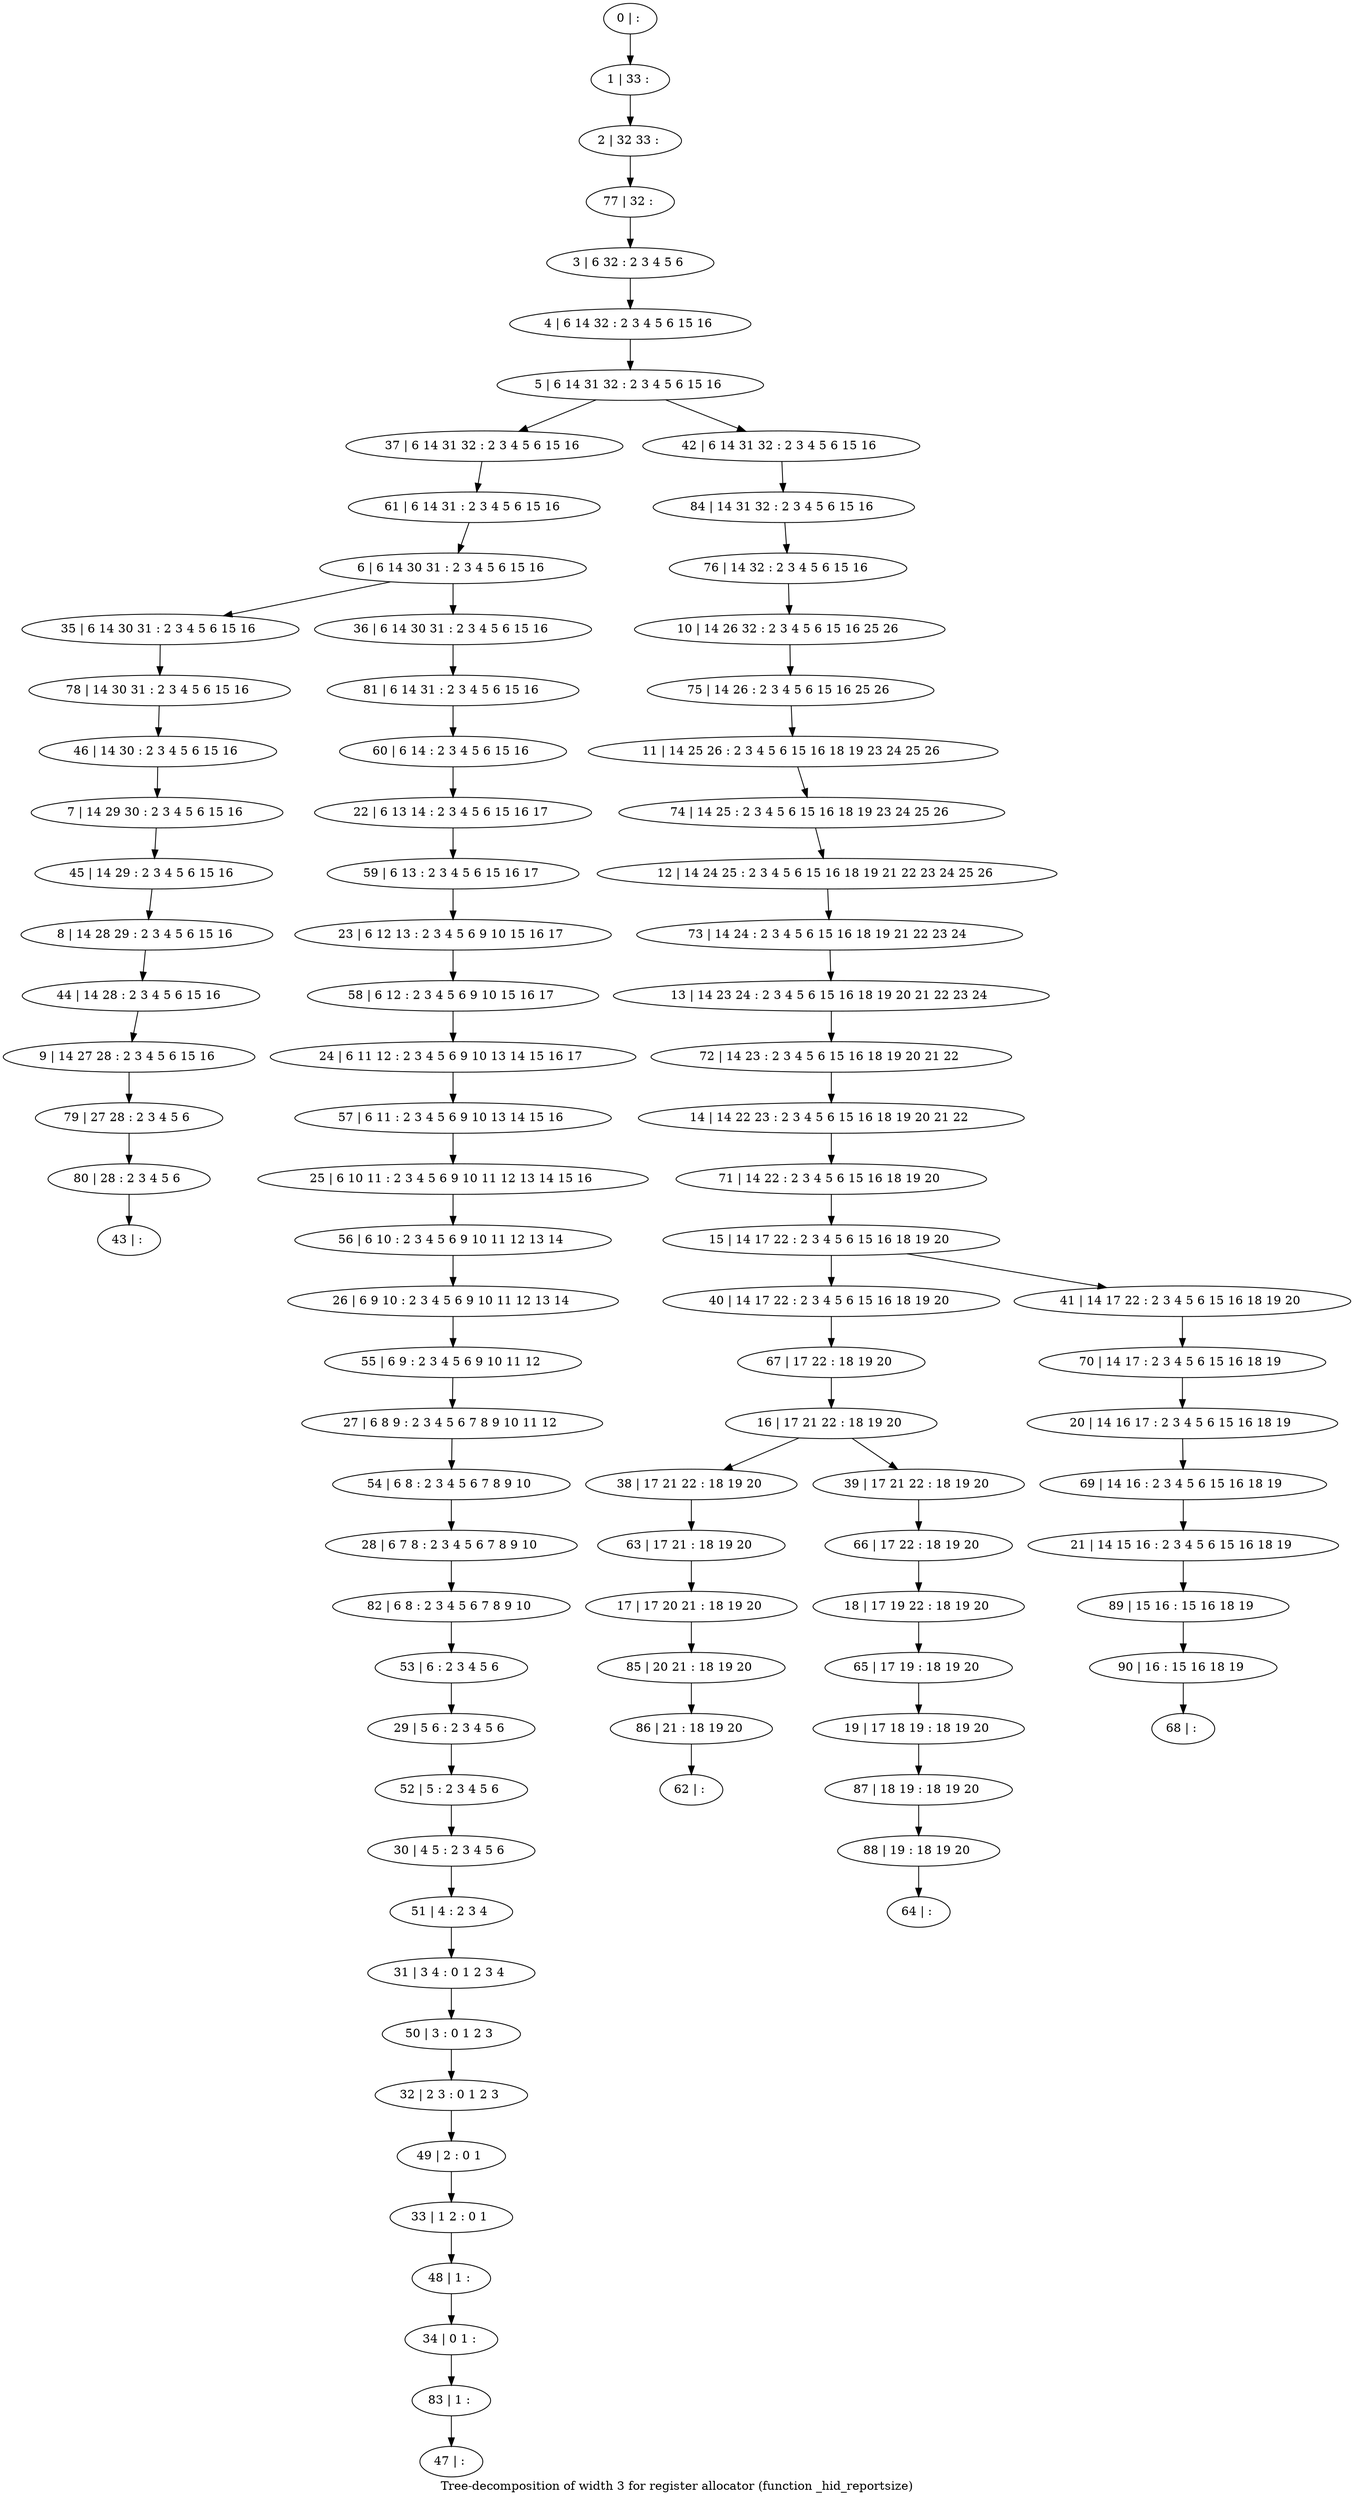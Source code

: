 digraph G {
graph [label="Tree-decomposition of width 3 for register allocator (function _hid_reportsize)"]
0[label="0 | : "];
1[label="1 | 33 : "];
2[label="2 | 32 33 : "];
3[label="3 | 6 32 : 2 3 4 5 6 "];
4[label="4 | 6 14 32 : 2 3 4 5 6 15 16 "];
5[label="5 | 6 14 31 32 : 2 3 4 5 6 15 16 "];
6[label="6 | 6 14 30 31 : 2 3 4 5 6 15 16 "];
7[label="7 | 14 29 30 : 2 3 4 5 6 15 16 "];
8[label="8 | 14 28 29 : 2 3 4 5 6 15 16 "];
9[label="9 | 14 27 28 : 2 3 4 5 6 15 16 "];
10[label="10 | 14 26 32 : 2 3 4 5 6 15 16 25 26 "];
11[label="11 | 14 25 26 : 2 3 4 5 6 15 16 18 19 23 24 25 26 "];
12[label="12 | 14 24 25 : 2 3 4 5 6 15 16 18 19 21 22 23 24 25 26 "];
13[label="13 | 14 23 24 : 2 3 4 5 6 15 16 18 19 20 21 22 23 24 "];
14[label="14 | 14 22 23 : 2 3 4 5 6 15 16 18 19 20 21 22 "];
15[label="15 | 14 17 22 : 2 3 4 5 6 15 16 18 19 20 "];
16[label="16 | 17 21 22 : 18 19 20 "];
17[label="17 | 17 20 21 : 18 19 20 "];
18[label="18 | 17 19 22 : 18 19 20 "];
19[label="19 | 17 18 19 : 18 19 20 "];
20[label="20 | 14 16 17 : 2 3 4 5 6 15 16 18 19 "];
21[label="21 | 14 15 16 : 2 3 4 5 6 15 16 18 19 "];
22[label="22 | 6 13 14 : 2 3 4 5 6 15 16 17 "];
23[label="23 | 6 12 13 : 2 3 4 5 6 9 10 15 16 17 "];
24[label="24 | 6 11 12 : 2 3 4 5 6 9 10 13 14 15 16 17 "];
25[label="25 | 6 10 11 : 2 3 4 5 6 9 10 11 12 13 14 15 16 "];
26[label="26 | 6 9 10 : 2 3 4 5 6 9 10 11 12 13 14 "];
27[label="27 | 6 8 9 : 2 3 4 5 6 7 8 9 10 11 12 "];
28[label="28 | 6 7 8 : 2 3 4 5 6 7 8 9 10 "];
29[label="29 | 5 6 : 2 3 4 5 6 "];
30[label="30 | 4 5 : 2 3 4 5 6 "];
31[label="31 | 3 4 : 0 1 2 3 4 "];
32[label="32 | 2 3 : 0 1 2 3 "];
33[label="33 | 1 2 : 0 1 "];
34[label="34 | 0 1 : "];
35[label="35 | 6 14 30 31 : 2 3 4 5 6 15 16 "];
36[label="36 | 6 14 30 31 : 2 3 4 5 6 15 16 "];
37[label="37 | 6 14 31 32 : 2 3 4 5 6 15 16 "];
38[label="38 | 17 21 22 : 18 19 20 "];
39[label="39 | 17 21 22 : 18 19 20 "];
40[label="40 | 14 17 22 : 2 3 4 5 6 15 16 18 19 20 "];
41[label="41 | 14 17 22 : 2 3 4 5 6 15 16 18 19 20 "];
42[label="42 | 6 14 31 32 : 2 3 4 5 6 15 16 "];
43[label="43 | : "];
44[label="44 | 14 28 : 2 3 4 5 6 15 16 "];
45[label="45 | 14 29 : 2 3 4 5 6 15 16 "];
46[label="46 | 14 30 : 2 3 4 5 6 15 16 "];
47[label="47 | : "];
48[label="48 | 1 : "];
49[label="49 | 2 : 0 1 "];
50[label="50 | 3 : 0 1 2 3 "];
51[label="51 | 4 : 2 3 4 "];
52[label="52 | 5 : 2 3 4 5 6 "];
53[label="53 | 6 : 2 3 4 5 6 "];
54[label="54 | 6 8 : 2 3 4 5 6 7 8 9 10 "];
55[label="55 | 6 9 : 2 3 4 5 6 9 10 11 12 "];
56[label="56 | 6 10 : 2 3 4 5 6 9 10 11 12 13 14 "];
57[label="57 | 6 11 : 2 3 4 5 6 9 10 13 14 15 16 "];
58[label="58 | 6 12 : 2 3 4 5 6 9 10 15 16 17 "];
59[label="59 | 6 13 : 2 3 4 5 6 15 16 17 "];
60[label="60 | 6 14 : 2 3 4 5 6 15 16 "];
61[label="61 | 6 14 31 : 2 3 4 5 6 15 16 "];
62[label="62 | : "];
63[label="63 | 17 21 : 18 19 20 "];
64[label="64 | : "];
65[label="65 | 17 19 : 18 19 20 "];
66[label="66 | 17 22 : 18 19 20 "];
67[label="67 | 17 22 : 18 19 20 "];
68[label="68 | : "];
69[label="69 | 14 16 : 2 3 4 5 6 15 16 18 19 "];
70[label="70 | 14 17 : 2 3 4 5 6 15 16 18 19 "];
71[label="71 | 14 22 : 2 3 4 5 6 15 16 18 19 20 "];
72[label="72 | 14 23 : 2 3 4 5 6 15 16 18 19 20 21 22 "];
73[label="73 | 14 24 : 2 3 4 5 6 15 16 18 19 21 22 23 24 "];
74[label="74 | 14 25 : 2 3 4 5 6 15 16 18 19 23 24 25 26 "];
75[label="75 | 14 26 : 2 3 4 5 6 15 16 25 26 "];
76[label="76 | 14 32 : 2 3 4 5 6 15 16 "];
77[label="77 | 32 : "];
78[label="78 | 14 30 31 : 2 3 4 5 6 15 16 "];
79[label="79 | 27 28 : 2 3 4 5 6 "];
80[label="80 | 28 : 2 3 4 5 6 "];
81[label="81 | 6 14 31 : 2 3 4 5 6 15 16 "];
82[label="82 | 6 8 : 2 3 4 5 6 7 8 9 10 "];
83[label="83 | 1 : "];
84[label="84 | 14 31 32 : 2 3 4 5 6 15 16 "];
85[label="85 | 20 21 : 18 19 20 "];
86[label="86 | 21 : 18 19 20 "];
87[label="87 | 18 19 : 18 19 20 "];
88[label="88 | 19 : 18 19 20 "];
89[label="89 | 15 16 : 15 16 18 19 "];
90[label="90 | 16 : 15 16 18 19 "];
0->1 ;
1->2 ;
3->4 ;
4->5 ;
6->35 ;
6->36 ;
5->37 ;
16->38 ;
16->39 ;
15->40 ;
15->41 ;
5->42 ;
44->9 ;
8->44 ;
45->8 ;
7->45 ;
46->7 ;
48->34 ;
33->48 ;
49->33 ;
32->49 ;
50->32 ;
31->50 ;
51->31 ;
30->51 ;
52->30 ;
29->52 ;
53->29 ;
54->28 ;
27->54 ;
55->27 ;
26->55 ;
56->26 ;
25->56 ;
57->25 ;
24->57 ;
58->24 ;
23->58 ;
59->23 ;
22->59 ;
60->22 ;
61->6 ;
37->61 ;
63->17 ;
38->63 ;
65->19 ;
18->65 ;
66->18 ;
39->66 ;
67->16 ;
40->67 ;
69->21 ;
20->69 ;
70->20 ;
41->70 ;
71->15 ;
14->71 ;
72->14 ;
13->72 ;
73->13 ;
12->73 ;
74->12 ;
11->74 ;
75->11 ;
10->75 ;
76->10 ;
77->3 ;
2->77 ;
78->46 ;
35->78 ;
9->79 ;
80->43 ;
79->80 ;
81->60 ;
36->81 ;
82->53 ;
28->82 ;
83->47 ;
34->83 ;
84->76 ;
42->84 ;
17->85 ;
86->62 ;
85->86 ;
19->87 ;
88->64 ;
87->88 ;
21->89 ;
90->68 ;
89->90 ;
}
